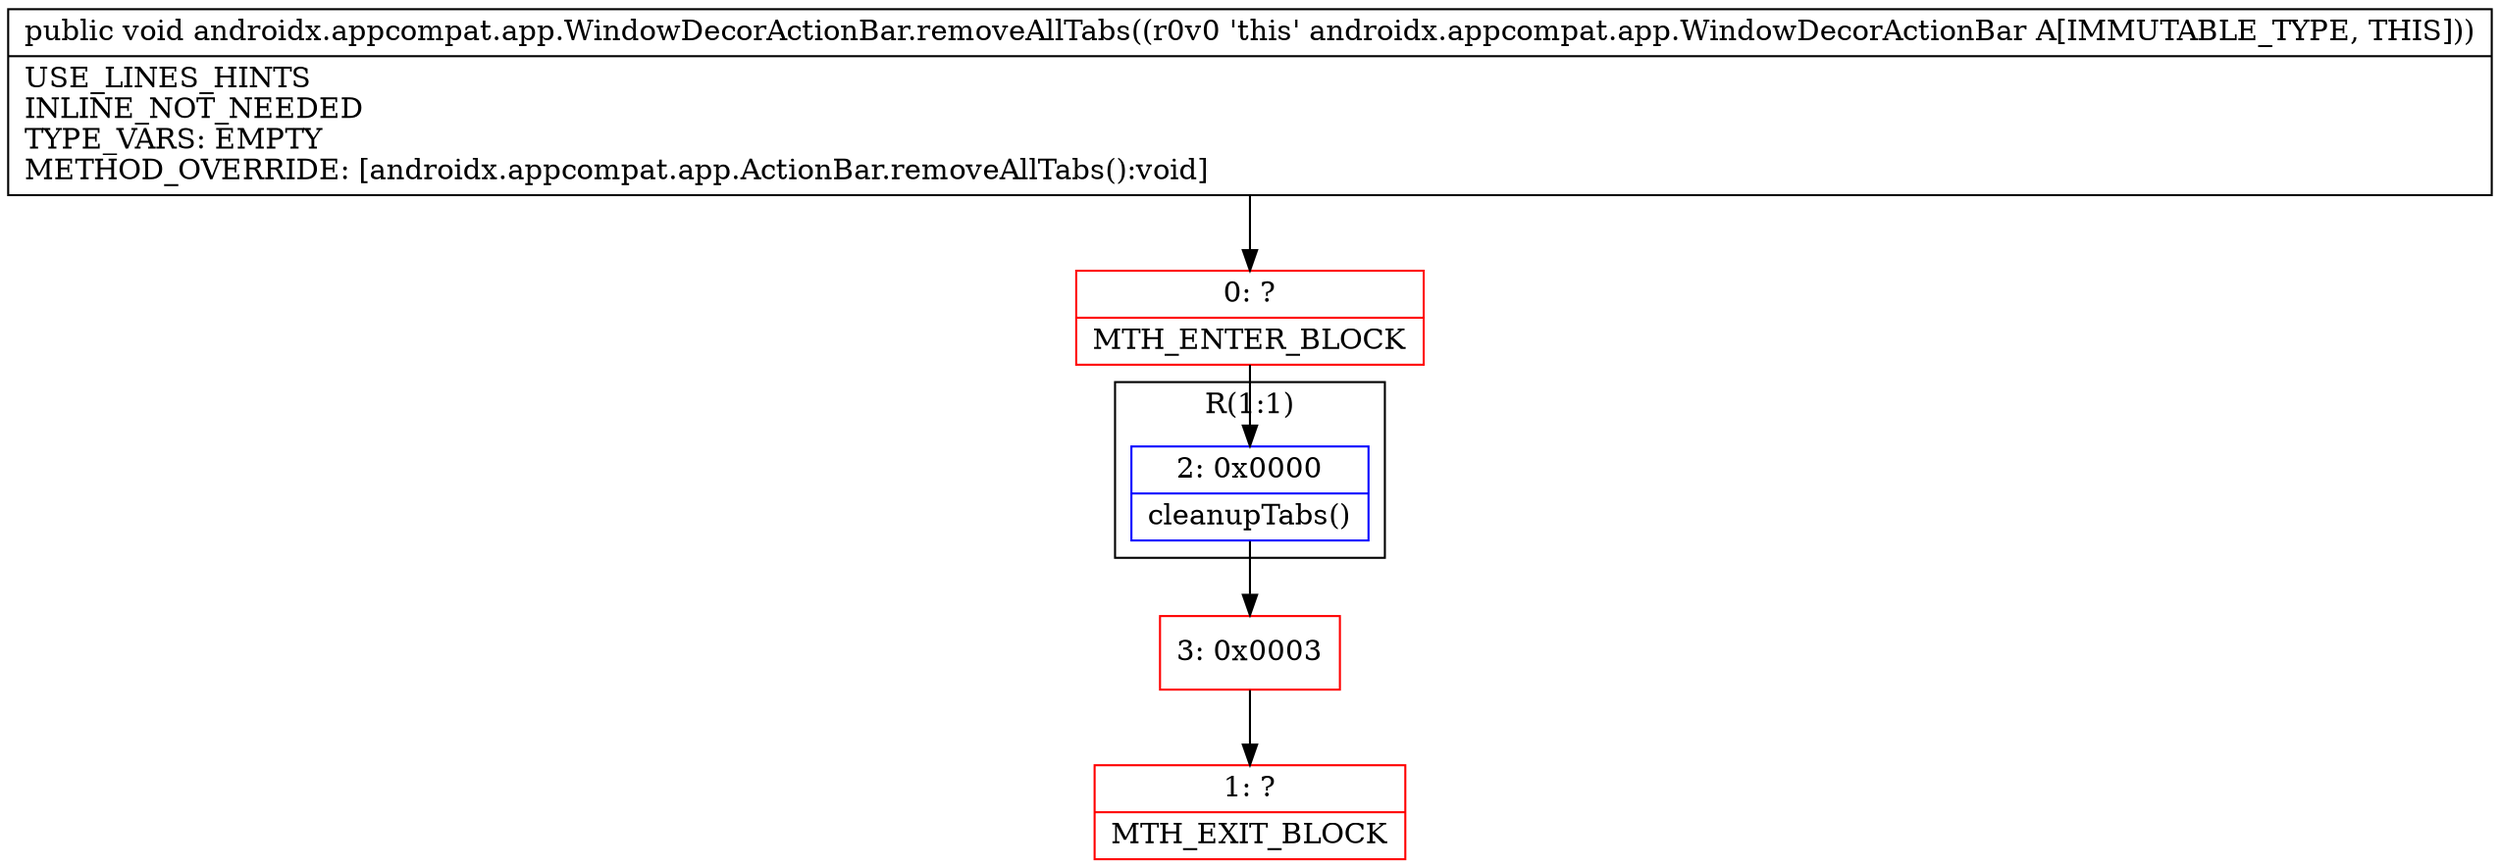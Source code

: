 digraph "CFG forandroidx.appcompat.app.WindowDecorActionBar.removeAllTabs()V" {
subgraph cluster_Region_1112318128 {
label = "R(1:1)";
node [shape=record,color=blue];
Node_2 [shape=record,label="{2\:\ 0x0000|cleanupTabs()\l}"];
}
Node_0 [shape=record,color=red,label="{0\:\ ?|MTH_ENTER_BLOCK\l}"];
Node_3 [shape=record,color=red,label="{3\:\ 0x0003}"];
Node_1 [shape=record,color=red,label="{1\:\ ?|MTH_EXIT_BLOCK\l}"];
MethodNode[shape=record,label="{public void androidx.appcompat.app.WindowDecorActionBar.removeAllTabs((r0v0 'this' androidx.appcompat.app.WindowDecorActionBar A[IMMUTABLE_TYPE, THIS]))  | USE_LINES_HINTS\lINLINE_NOT_NEEDED\lTYPE_VARS: EMPTY\lMETHOD_OVERRIDE: [androidx.appcompat.app.ActionBar.removeAllTabs():void]\l}"];
MethodNode -> Node_0;Node_2 -> Node_3;
Node_0 -> Node_2;
Node_3 -> Node_1;
}


